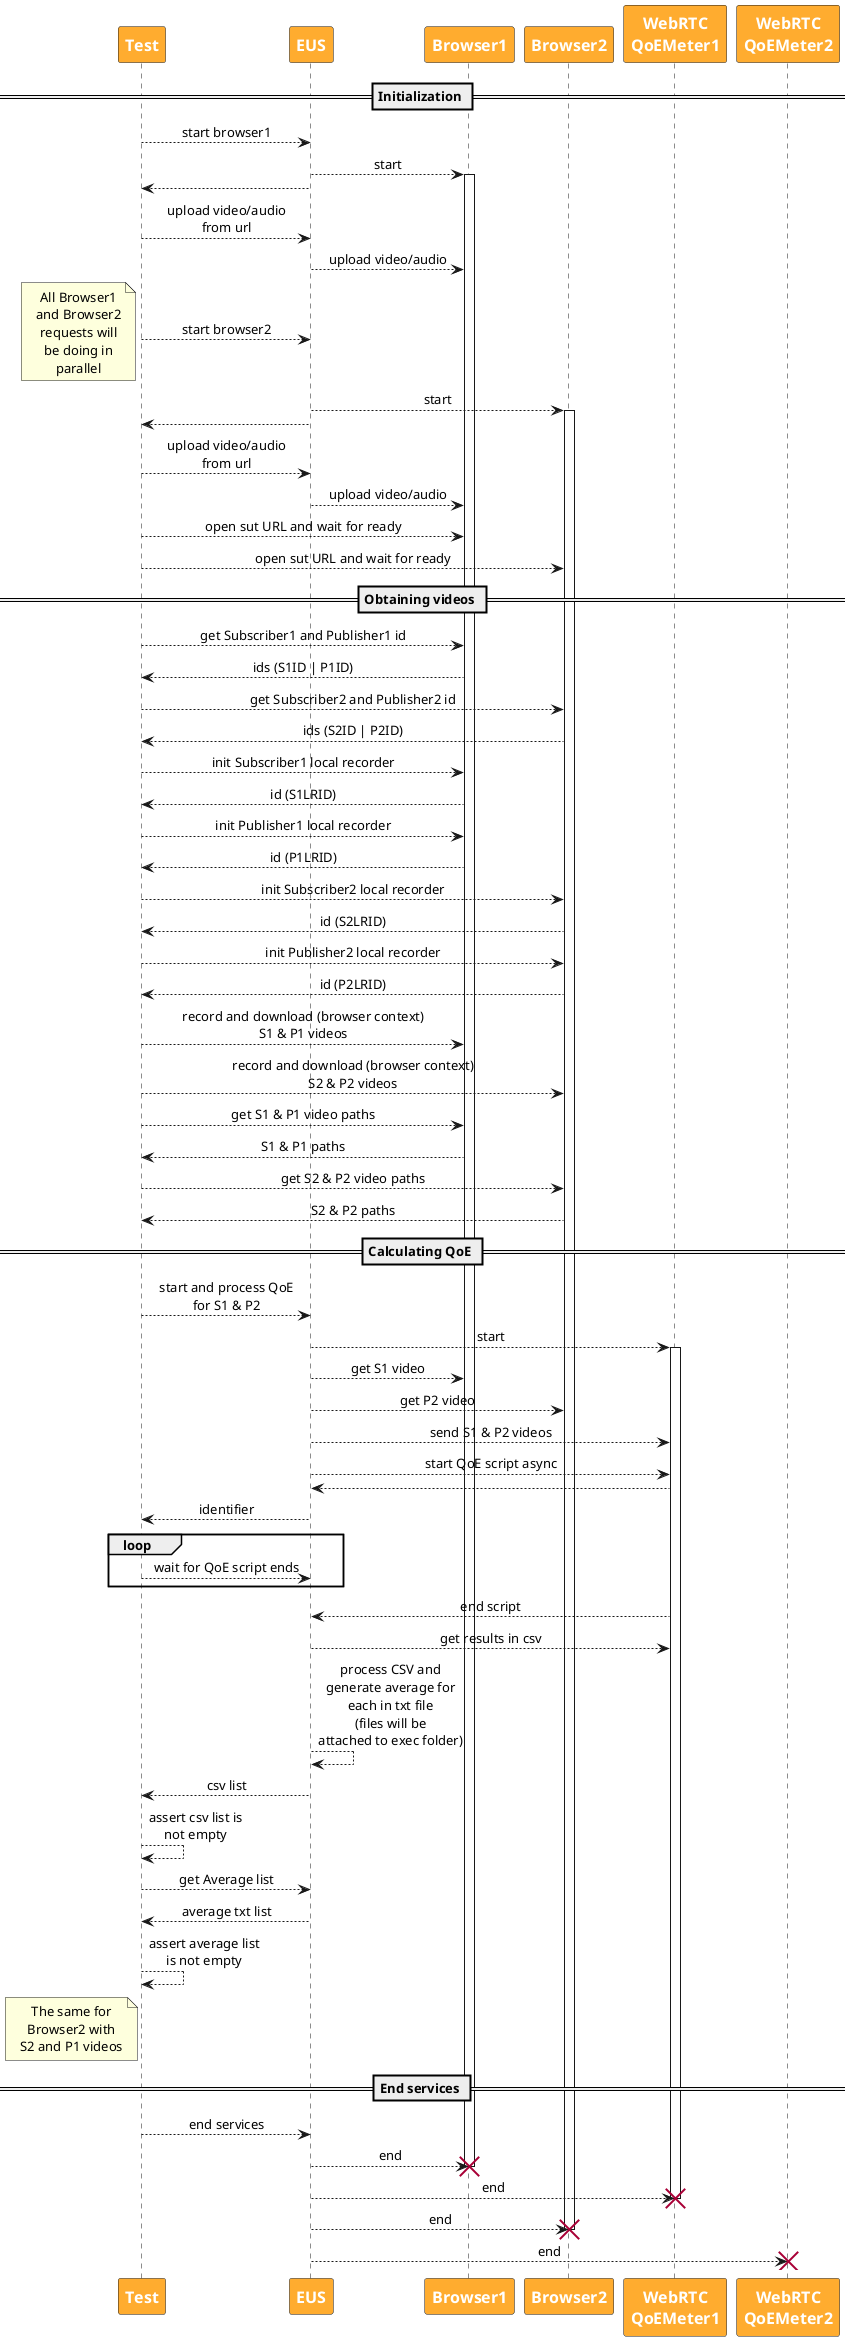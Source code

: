 @startuml

skinparam participant {
    FontSize 16
    FontStyle bold
    FontColor white
    BackgroundColor #ffac2f
    ArrowFontColor #333333
    ArrowThickness 2
}
skinparam defaultTextAlignment center
skinparam linetype polyline

participant Test
participant EUS
participant Browser1
participant Browser2
participant "WebRTC\nQoEMeter1"
participant "WebRTC\nQoEMeter2"

== Initialization ==
Test --> EUS: start browser1
EUS --> Browser1: start
activate Browser1
EUS --> Test
Test --> EUS: upload video/audio\nfrom url
EUS --> Browser1: upload video/audio

Test --> EUS: start browser2
note left
  All Browser1
  and Browser2
  requests will
  be doing in
  parallel
end note
EUS --> Browser2: start
activate Browser2
EUS --> Test
Test --> EUS: upload video/audio\nfrom url
EUS --> Browser1: upload video/audio

Test --> Browser1: open sut URL and wait for ready
Test --> Browser2: open sut URL and wait for ready

== Obtaining videos ==

Test --> Browser1: get Subscriber1 and Publisher1 id
Browser1 --> Test: ids (S1ID | P1ID)
Test --> Browser2: get Subscriber2 and Publisher2 id
Browser2 --> Test: ids (S2ID | P2ID)

Test --> Browser1: init Subscriber1 local recorder
Browser1 --> Test: id (S1LRID)
Test --> Browser1: init Publisher1 local recorder
Browser1 --> Test: id (P1LRID)

Test --> Browser2: init Subscriber2 local recorder
Browser2 --> Test: id (S2LRID)
Test --> Browser2: init Publisher2 local recorder
Browser2 --> Test: id (P2LRID)

Test --> Browser1: record and download (browser context)\nS1 & P1 videos
Test --> Browser2: record and download (browser context)\nS2 & P2 videos

Test --> Browser1: get S1 & P1 video paths
Browser1 --> Test: S1 & P1 paths
Test --> Browser2: get S2 & P2 video paths
Browser2 --> Test: S2 & P2 paths

== Calculating QoE ==

Test --> EUS: start and process QoE\nfor S1 & P2

EUS --> "WebRTC\nQoEMeter1": start
activate "WebRTC\nQoEMeter1"
EUS --> Browser1: get S1 video
EUS --> Browser2: get P2 video
EUS --> "WebRTC\nQoEMeter1": send S1 & P2 videos
EUS --> "WebRTC\nQoEMeter1": start QoE script async
"WebRTC\nQoEMeter1" --> EUS
EUS --> Test: identifier

loop
Test --> EUS: wait for QoE script ends
end

"WebRTC\nQoEMeter1" --> EUS: end script
EUS --> "WebRTC\nQoEMeter1": get results in csv
EUS --> EUS: process CSV and\ngenerate average for\neach in txt file\n(files will be\nattached to exec folder)
EUS --> Test: csv list
Test --> Test: assert csv list is\nnot empty
Test --> EUS: get Average list
EUS --> Test: average txt list
Test --> Test: assert average list\nis not empty

note left of Test
  The same for
  Browser2 with
  S2 and P1 videos
end note


== End services ==

Test --> EUS: end services
EUS --> Browser1: end
destroy Browser1
EUS --> "WebRTC\nQoEMeter1": end
destroy "WebRTC\nQoEMeter1"
EUS --> Browser2: end
destroy Browser2
EUS --> "WebRTC\nQoEMeter2": end
destroy "WebRTC\nQoEMeter2"


@enduml